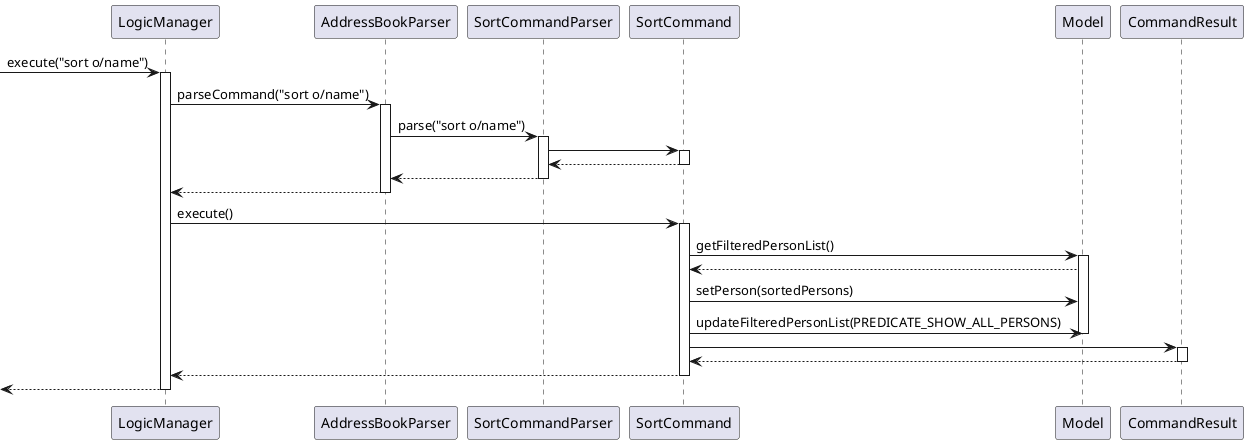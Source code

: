 @startuml
'https://plantuml.com/sequence-diagram

[-> LogicManager: execute("sort o/name")
activate LogicManager

LogicManager -> AddressBookParser: parseCommand("sort o/name")
activate AddressBookParser

AddressBookParser -> SortCommandParser: parse("sort o/name")
activate SortCommandParser

SortCommandParser -> SortCommand
activate SortCommand
SortCommandParser <-- SortCommand
deactivate SortCommand

AddressBookParser <-- SortCommandParser
deactivate SortCommandParser

LogicManager <-- AddressBookParser
deactivate AddressBookParser

LogicManager -> SortCommand: execute()
activate SortCommand

SortCommand -> Model: getFilteredPersonList()
activate Model

Model --> SortCommand
SortCommand -> Model: setPerson(sortedPersons)
SortCommand -> Model: updateFilteredPersonList(PREDICATE_SHOW_ALL_PERSONS)
deactivate Model

SortCommand -> CommandResult
activate CommandResult

SortCommand <-- CommandResult
deactivate CommandResult

LogicManager <-- SortCommand
deactivate SortCommand

<-- LogicManager
deactivate LogicManager

@enduml